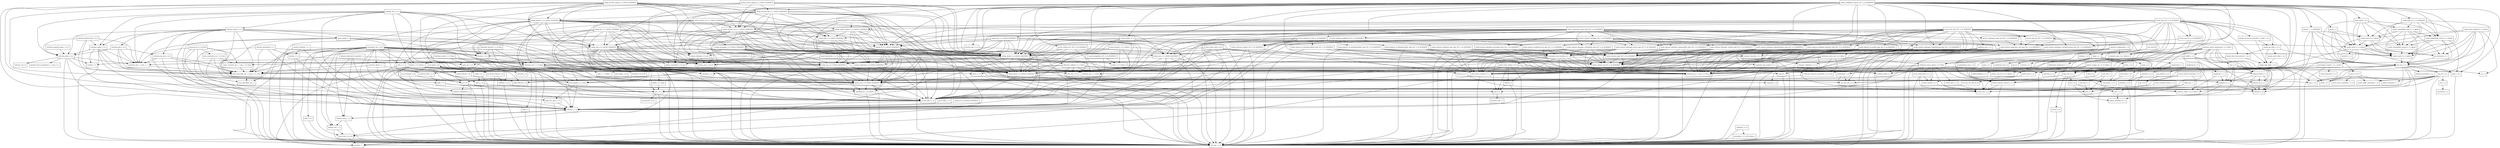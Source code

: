 digraph dependencies {
  node [shape = box, fontsize=10.0];
  activemq_broker_5_14_5 -> activemq_client_5_14_5;
  activemq_broker_5_14_5 -> geronimo_jms_1_1_spec_1_1_1;
  activemq_broker_5_14_5 -> hawtbuf_1_11;
  activemq_broker_5_14_5 -> jboss_transaction_api_1_2_spec_1_0_1_Final;
  activemq_broker_5_14_5 -> org_osgi_core_6_0_0;
  activemq_broker_5_14_5 -> slf4j_api_1_7_25;
  activemq_broker_5_14_5 -> xml_apis_1_4_01;
  activemq_client_5_14_5 -> commons_net_3_6;
  activemq_client_5_14_5 -> geronimo_j2ee_management_1_1_spec_1_0_1;
  activemq_client_5_14_5 -> geronimo_jms_1_1_spec_1_1_1;
  activemq_client_5_14_5 -> hawtbuf_1_11;
  activemq_client_5_14_5 -> jboss_transaction_api_1_2_spec_1_0_1_Final;
  activemq_client_5_14_5 -> slf4j_api_1_7_25;
  activemq_client_5_14_5 -> xml_apis_1_4_01;
  activemq_jms_pool_5_14_5 -> commons_pool2_2_4_2;
  activemq_jms_pool_5_14_5 -> geronimo_jms_1_1_spec_1_1_1;
  activemq_jms_pool_5_14_5 -> jboss_transaction_api_1_2_spec_1_0_1_Final;
  activemq_jms_pool_5_14_5 -> slf4j_api_1_7_25;
  activemq_kahadb_store_5_14_5 -> activemq_broker_5_14_5;
  activemq_kahadb_store_5_14_5 -> activemq_client_5_14_5;
  activemq_kahadb_store_5_14_5 -> geronimo_jms_1_1_spec_1_1_1;
  activemq_kahadb_store_5_14_5 -> jboss_transaction_api_1_2_spec_1_0_1_Final;
  activemq_kahadb_store_5_14_5 -> slf4j_api_1_7_25;
  activemq_openwire_legacy_5_14_5 -> activemq_client_5_14_5;
  activemq_pool_5_14_5 -> activemq_client_5_14_5;
  activemq_pool_5_14_5 -> activemq_jms_pool_5_14_5;
  activemq_pool_5_14_5 -> geronimo_jms_1_1_spec_1_1_1;
  activemq_pool_5_14_5 -> jboss_transaction_api_1_2_spec_1_0_1_Final;
  activemq_pool_5_14_5 -> slf4j_api_1_7_25;
  activemq_spring_5_14_5 -> activemq_broker_5_14_5;
  activemq_spring_5_14_5 -> activemq_client_5_14_5;
  activemq_spring_5_14_5 -> activemq_jms_pool_5_14_5;
  activemq_spring_5_14_5 -> activemq_pool_5_14_5;
  activemq_spring_5_14_5 -> geronimo_jms_1_1_spec_1_1_1;
  activemq_spring_5_14_5 -> jboss_transaction_api_1_2_spec_1_0_1_Final;
  activemq_spring_5_14_5 -> org_osgi_core_6_0_0;
  activemq_spring_5_14_5 -> slf4j_api_1_7_25;
  activemq_spring_5_14_5 -> spring_beans_5_0_0_BUILD_SNAPSHOT;
  activemq_spring_5_14_5 -> spring_context_5_0_0_BUILD_SNAPSHOT;
  activemq_spring_5_14_5 -> spring_core_5_0_0_BUILD_SNAPSHOT;
  activemq_spring_5_14_5 -> xbean_spring_4_5;
  activemq_web_5_14_5 -> activemq_broker_5_14_5;
  activemq_web_5_14_5 -> activemq_client_5_14_5;
  activemq_web_5_14_5 -> activemq_spring_5_14_5;
  activemq_web_5_14_5 -> geronimo_jms_1_1_spec_1_1_1;
  activemq_web_5_14_5 -> rome_1_0;
  activemq_web_5_14_5 -> slf4j_api_1_7_25;
  activemq_web_5_14_5 -> spring_beans_5_0_0_BUILD_SNAPSHOT;
  activemq_web_5_14_5 -> spring_core_5_0_0_BUILD_SNAPSHOT;
  activemq_web_5_14_5 -> spring_web_5_0_0_BUILD_SNAPSHOT;
  activemq_web_5_14_5 -> spring_webmvc_5_0_0_BUILD_SNAPSHOT;
  activemq_web_5_14_5 -> xstream_1_4_9_redhat_2;
  ant_1_10_1 -> ant_launcher_1_10_1;
  ant_1_10_1 -> xml_apis_1_4_01;
  asm_tree_5_2 -> asm_5_2;
  asm_util_5_2 -> asm_5_2;
  asm_util_5_2 -> asm_tree_5_2;
  aspectjweaver_1_9_0_BETA_4 -> jcl_over_slf4j_1_7_25;
  aspectjweaver_1_9_0_BETA_4 -> xml_apis_1_4_01;
  atmosphere_runtime_2_4_5_vaadin2 -> commons_pool2_2_4_2;
  atmosphere_runtime_2_4_5_vaadin2 -> vaadin_slf4j_jdk14_1_6_1;
  atmosphere_runtime_2_4_5_vaadin2 -> xml_apis_1_4_01;
  autoencoder_0_1 -> ejml_0_22;
  autoencoder_0_1 -> jcommon_1_0_16;
  autoencoder_0_1 -> jfreechart_1_0_13;
  autoencoder_0_1 -> scala_library_2_10_2;
  autoencoder_0_1 -> scala_swing_2_10_2;
  autoencoder_0_1 -> weka_dev_3_9_1;
  bcpkix_jdk15on_1_56 -> bcprov_jdk15on_1_56;
  bmad_2_4 -> weka_dev_3_9_1;
  bounce_0_18 -> xml_apis_1_4_01;
  cglib_3_2_5 -> ant_1_10_1;
  cglib_3_2_5 -> asm_5_2;
  citizen_intelligence_agency_2017_4_24_SNAPSHOT -> commons_beanutils_1_9_3;
  citizen_intelligence_agency_2017_4_24_SNAPSHOT -> commons_lang_2_6_0_redhat_6;
  citizen_intelligence_agency_2017_4_24_SNAPSHOT -> commons_lang3_3_5;
  citizen_intelligence_agency_2017_4_24_SNAPSHOT -> dcharts_1_7_2_SNAPSHOT;
  citizen_intelligence_agency_2017_4_24_SNAPSHOT -> ehcache_2_10_4;
  citizen_intelligence_agency_2017_4_24_SNAPSHOT -> ehcache_web_2_0_4;
  citizen_intelligence_agency_2017_4_24_SNAPSHOT -> gantt_addon_1_0_0;
  citizen_intelligence_agency_2017_4_24_SNAPSHOT -> hibernate_jpa_2_1_api_1_0_0_Final;
  citizen_intelligence_agency_2017_4_24_SNAPSHOT -> joda_time_2_9_9;
  citizen_intelligence_agency_2017_4_24_SNAPSHOT -> jsoup_1_10_2;
  citizen_intelligence_agency_2017_4_24_SNAPSHOT -> model_common_api_2017_4_24_SNAPSHOT;
  citizen_intelligence_agency_2017_4_24_SNAPSHOT -> model_external_riksdagen_documentcontent_impl_2017_4_24_SNAPSHOT;
  citizen_intelligence_agency_2017_4_24_SNAPSHOT -> model_external_riksdagen_dokumentlista_impl_2017_4_24_SNAPSHOT;
  citizen_intelligence_agency_2017_4_24_SNAPSHOT -> model_external_riksdagen_dokumentstatus_impl_2017_4_24_SNAPSHOT;
  citizen_intelligence_agency_2017_4_24_SNAPSHOT -> model_external_riksdagen_person_impl_2017_4_24_SNAPSHOT;
  citizen_intelligence_agency_2017_4_24_SNAPSHOT -> model_external_riksdagen_utskottsforslag_impl_2017_4_24_SNAPSHOT;
  citizen_intelligence_agency_2017_4_24_SNAPSHOT -> model_external_worldbank_data_impl_2017_4_24_SNAPSHOT;
  citizen_intelligence_agency_2017_4_24_SNAPSHOT -> model_internal_application_user_impl_2017_4_24_SNAPSHOT;
  citizen_intelligence_agency_2017_4_24_SNAPSHOT -> qrcode_2_1;
  citizen_intelligence_agency_2017_4_24_SNAPSHOT -> service_api_2017_4_24_SNAPSHOT;
  citizen_intelligence_agency_2017_4_24_SNAPSHOT -> service_external_esv_2017_4_24_SNAPSHOT;
  citizen_intelligence_agency_2017_4_24_SNAPSHOT -> slf4j_api_1_7_25;
  citizen_intelligence_agency_2017_4_24_SNAPSHOT -> spring_aop_5_0_0_BUILD_SNAPSHOT;
  citizen_intelligence_agency_2017_4_24_SNAPSHOT -> spring_beans_5_0_0_BUILD_SNAPSHOT;
  citizen_intelligence_agency_2017_4_24_SNAPSHOT -> spring_context_5_0_0_BUILD_SNAPSHOT;
  citizen_intelligence_agency_2017_4_24_SNAPSHOT -> spring_security_core_4_2_3_BUILD_SNAPSHOT;
  citizen_intelligence_agency_2017_4_24_SNAPSHOT -> spring_security_web_4_2_3_BUILD_SNAPSHOT;
  citizen_intelligence_agency_2017_4_24_SNAPSHOT -> spring_tx_5_0_0_BUILD_SNAPSHOT;
  citizen_intelligence_agency_2017_4_24_SNAPSHOT -> spring_web_5_0_0_BUILD_SNAPSHOT;
  citizen_intelligence_agency_2017_4_24_SNAPSHOT -> vaadin_compatibility_server_8_1_0_alpha6;
  citizen_intelligence_agency_2017_4_24_SNAPSHOT -> vaadin_compatibility_shared_8_1_0_alpha6;
  citizen_intelligence_agency_2017_4_24_SNAPSHOT -> vaadin_grid_util_1_2_0_SNAPSHOT;
  citizen_intelligence_agency_2017_4_24_SNAPSHOT -> vaadin_server_8_1_0_alpha6;
  citizen_intelligence_agency_2017_4_24_SNAPSHOT -> vaadin_shared_8_1_0_alpha6;
  citizen_intelligence_agency_2017_4_24_SNAPSHOT -> vaadin_spring_2_0_1;
  colt_2_1_4 -> concurrent_1_3_4;
  commons_beanutils_1_9_3 -> commons_collections_3_2_2;
  commons_beanutils_1_9_3 -> jcl_over_slf4j_1_7_25;
  commons_collections4_4_1 -> xml_apis_1_4_01;
  commons_configuration_1_10 -> commons_beanutils_1_9_3;
  commons_configuration_1_10 -> commons_codec_1_10_0_redhat_5;
  commons_configuration_1_10 -> commons_collections_3_2_2;
  commons_configuration_1_10 -> commons_lang_2_6_0_redhat_6;
  commons_configuration_1_10 -> jcl_over_slf4j_1_7_25;
  commons_configuration_1_10 -> xml_apis_1_4_01;
  commons_dbcp2_2_1_1 -> commons_pool2_2_4_2;
  commons_dbcp2_2_1_1 -> jboss_transaction_api_1_2_spec_1_0_1_Final;
  commons_dbcp2_2_1_1 -> jcl_over_slf4j_1_7_25;
  commons_pool2_2_4_2 -> cglib_3_2_5;
  core_1_1_2 -> arpack_combined_all_0_1;
  dcharts_1_7_2_SNAPSHOT -> commons_codec_1_10_0_redhat_5;
  dcharts_1_7_2_SNAPSHOT -> commons_lang3_3_5;
  dcharts_1_7_2_SNAPSHOT -> gwt_user_2_8_1;
  dcharts_1_7_2_SNAPSHOT -> vaadin_client_8_1_0_alpha6;
  dcharts_1_7_2_SNAPSHOT -> vaadin_server_8_1_0_alpha6;
  dcharts_1_7_2_SNAPSHOT -> vaadin_shared_8_1_0_alpha6;
  dom4j_1_6_1 -> xml_apis_1_4_01;
  dom4j_1_6_1 -> xpp3_1_1_6;
  ehcache_2_10_4 -> hibernate_core_5_2_10_Final;
  ehcache_2_10_4 -> jboss_transaction_api_1_2_spec_1_0_1_Final;
  ehcache_2_10_4 -> slf4j_api_1_7_25;
  ehcache_2_10_4 -> xml_apis_1_4_01;
  ehcache_3_3_1 -> cache_api_1_0_0;
  ehcache_3_3_1 -> slf4j_api_1_7_25;
  ehcache_3_3_1 -> xml_apis_1_4_01;
  ehcache_clustered_3_3_1 -> ehcache_2_10_4;
  ehcache_clustered_3_3_1 -> ehcache_3_3_1;
  ehcache_clustered_3_3_1 -> slf4j_api_1_7_25;
  ehcache_clustered_3_3_1 -> xml_apis_1_4_01;
  ehcache_transactions_3_3_1 -> ehcache_2_10_4;
  ehcache_transactions_3_3_1 -> ehcache_3_3_1;
  ehcache_transactions_3_3_1 -> jboss_transaction_api_1_2_spec_1_0_1_Final;
  ehcache_transactions_3_3_1 -> slf4j_api_1_7_25;
  ehcache_transactions_3_3_1 -> xml_apis_1_4_01;
  ehcache_web_2_0_4 -> ehcache_2_10_4;
  ehcache_web_2_0_4 -> slf4j_api_1_7_25;
  encrypt_properties_2017_4_24_SNAPSHOT -> bcprov_jdk15on_1_56;
  encrypt_properties_2017_4_24_SNAPSHOT -> jasypt_1_9_3_redhat_3;
  fluent_hc_4_5_3 -> httpclient_4_5_3;
  fluent_hc_4_5_3 -> httpcore_4_4_6;
  gantt_addon_1_0_0 -> gwt_user_2_8_1;
  gantt_addon_1_0_0 -> vaadin_client_8_1_0_alpha6;
  gantt_addon_1_0_0 -> vaadin_compatibility_client_8_1_0_alpha6;
  gantt_addon_1_0_0 -> vaadin_compatibility_server_8_1_0_alpha6;
  gantt_addon_1_0_0 -> vaadin_compatibility_shared_8_1_0_alpha6;
  gantt_addon_1_0_0 -> vaadin_server_8_1_0_alpha6;
  gantt_addon_1_0_0 -> vaadin_shared_8_1_0_alpha6;
  geronimo_jms_1_1_spec_1_1_1 -> jboss_transaction_api_1_2_spec_1_0_1_Final;
  google_api_client_1_22_0 -> google_http_client_1_22_0;
  google_api_client_1_22_0 -> google_http_client_jackson2_1_22_0;
  google_api_client_1_22_0 -> google_oauth_client_1_22_0;
  google_api_client_1_22_0 -> guava_22_0_rc1;
  google_api_services_translate_v2_rev49_1_22_0 -> google_api_client_1_22_0;
  google_api_services_translate_v2_rev49_1_22_0 -> google_http_client_1_22_0;
  google_http_client_1_22_0 -> httpclient_4_5_3;
  google_http_client_1_22_0 -> httpcore_4_4_6;
  google_http_client_1_22_0 -> jsr305_1_3_9;
  google_http_client_jackson2_1_22_0 -> google_http_client_1_22_0;
  google_http_client_jackson2_1_22_0 -> jackson_core_2_9_0_pr3;
  google_oauth_client_1_22_0 -> google_http_client_1_22_0;
  googleauth_1_1_1 -> commons_codec_1_10_0_redhat_5;
  googleauth_1_1_1 -> httpclient_4_5_3;
  guava_22_0_rc1 -> animal_sniffer_annotations_1_14;
  guava_22_0_rc1 -> error_prone_annotations_2_0_18;
  guava_22_0_rc1 -> j2objc_annotations_1_1;
  guava_22_0_rc1 -> jsr305_1_3_9;
  gwt_dev_2_8_1 -> animal_sniffer_annotations_1_14;
  gwt_dev_2_8_1 -> ant_1_10_1;
  gwt_dev_2_8_1 -> asm_5_2;
  gwt_dev_2_8_1 -> colt_2_1_4;
  gwt_dev_2_8_1 -> gson_2_8_0;
  gwt_dev_2_8_1 -> j2objc_annotations_1_1;
  gwt_dev_2_8_1 -> jsr305_1_3_9;
  gwt_dev_2_8_1 -> org_osgi_core_6_0_0;
  gwt_dev_2_8_1 -> xml_apis_1_4_01;
  gwt_elemental_2_8_1 -> gwt_user_2_8_1;
  gwt_user_2_8_1 -> asm_5_2;
  gwt_user_2_8_1 -> commons_io_2_5;
  gwt_user_2_8_1 -> gson_2_8_0;
  gwt_user_2_8_1 -> gwt_dev_2_8_1;
  gwt_user_2_8_1 -> icu4j_59_1;
  gwt_user_2_8_1 -> jsinterop_annotations_1_0_1;
  gwt_user_2_8_1 -> jsr305_1_3_9;
  gwt_user_2_8_1 -> junit_4_12;
  gwt_user_2_8_1 -> sac_1_3;
  gwt_user_2_8_1 -> validation_api_1_1_0_Final;
  gwt_user_2_8_1 -> xml_apis_1_4_01;
  hawtdispatch_1_22 -> asm_5_2;
  hawtdispatch_1_22 -> org_osgi_core_6_0_0;
  hawtdispatch_scala_1_22 -> hawtdispatch_1_22;
  hawtdispatch_scala_1_22 -> scala_library_2_10_2;
  hawtdispatch_transport_1_22 -> hawtbuf_1_11;
  hawtdispatch_transport_1_22 -> hawtdispatch_1_22;
  hibernate_commons_annotations_5_0_1_Final -> jboss_logging_3_3_1_Final;
  hibernate_core_5_2_10_Final -> ant_1_10_1;
  hibernate_core_5_2_10_Final -> antlr_2_7_7_redhat_7;
  hibernate_core_5_2_10_Final -> byte_buddy_1_6_14;
  hibernate_core_5_2_10_Final -> classmate_1_3_3;
  hibernate_core_5_2_10_Final -> dom4j_1_6_1;
  hibernate_core_5_2_10_Final -> hibernate_commons_annotations_5_0_1_Final;
  hibernate_core_5_2_10_Final -> hibernate_jpa_2_1_api_1_0_0_Final;
  hibernate_core_5_2_10_Final -> jandex_2_0_3_Final;
  hibernate_core_5_2_10_Final -> javassist_3_22_0_CR1;
  hibernate_core_5_2_10_Final -> jboss_logging_3_3_1_Final;
  hibernate_core_5_2_10_Final -> jboss_transaction_api_1_2_spec_1_0_1_Final;
  hibernate_core_5_2_10_Final -> validation_api_1_1_0_Final;
  hibernate_core_5_2_10_Final -> xml_apis_1_4_01;
  hibernate_ehcache_5_2_10_Final -> ehcache_2_10_4;
  hibernate_ehcache_5_2_10_Final -> hibernate_core_5_2_10_Final;
  hibernate_ehcache_5_2_10_Final -> jboss_logging_3_3_1_Final;
  hibernate_ehcache_5_2_10_Final -> jboss_transaction_api_1_2_spec_1_0_1_Final;
  hibernate_jcache_5_2_10_Final -> cache_api_1_0_0;
  hibernate_jcache_5_2_10_Final -> hibernate_core_5_2_10_Final;
  hibernate_jcache_5_2_10_Final -> jboss_logging_3_3_1_Final;
  hibernate_jcache_5_2_10_Final -> jboss_transaction_api_1_2_spec_1_0_1_Final;
  hibernate_search_elasticsearch_5_8_0_Beta1 -> gson_2_8_0;
  hibernate_search_elasticsearch_5_8_0_Beta1 -> hibernate_commons_annotations_5_0_1_Final;
  hibernate_search_elasticsearch_5_8_0_Beta1 -> hibernate_search_engine_5_8_0_Beta1;
  hibernate_search_elasticsearch_5_8_0_Beta1 -> httpasyncclient_4_1_2;
  hibernate_search_elasticsearch_5_8_0_Beta1 -> httpclient_4_5_3;
  hibernate_search_elasticsearch_5_8_0_Beta1 -> httpcore_4_4_6;
  hibernate_search_elasticsearch_5_8_0_Beta1 -> jboss_logging_3_3_1_Final;
  hibernate_search_elasticsearch_5_8_0_Beta1 -> lucene_analyzers_common_5_5_4;
  hibernate_search_elasticsearch_5_8_0_Beta1 -> lucene_core_5_5_4;
  hibernate_search_elasticsearch_5_8_0_Beta1 -> lucene_facet_5_5_4;
  hibernate_search_elasticsearch_5_8_0_Beta1 -> rest_5_3_0;
  hibernate_search_elasticsearch_5_8_0_Beta1 -> sniffer_5_3_0;
  hibernate_search_engine_5_8_0_Beta1 -> hibernate_commons_annotations_5_0_1_Final;
  hibernate_search_engine_5_8_0_Beta1 -> jboss_logging_3_3_1_Final;
  hibernate_search_engine_5_8_0_Beta1 -> jboss_transaction_api_1_2_spec_1_0_1_Final;
  hibernate_search_engine_5_8_0_Beta1 -> lucene_analyzers_common_5_5_4;
  hibernate_search_engine_5_8_0_Beta1 -> lucene_core_5_5_4;
  hibernate_search_engine_5_8_0_Beta1 -> lucene_facet_5_5_4;
  hibernate_search_engine_5_8_0_Beta1 -> lucene_misc_5_5_4;
  hibernate_search_engine_5_8_0_Beta1 -> lucene_queries_5_5_4;
  hibernate_search_engine_5_8_0_Beta1 -> lucene_queryparser_5_5_4;
  hibernate_search_engine_5_8_0_Beta1 -> xml_apis_1_4_01;
  hibernate_search_orm_5_8_0_Beta1 -> hibernate_commons_annotations_5_0_1_Final;
  hibernate_search_orm_5_8_0_Beta1 -> hibernate_core_5_2_10_Final;
  hibernate_search_orm_5_8_0_Beta1 -> hibernate_jpa_2_1_api_1_0_0_Final;
  hibernate_search_orm_5_8_0_Beta1 -> hibernate_search_engine_5_8_0_Beta1;
  hibernate_search_orm_5_8_0_Beta1 -> jboss_transaction_api_1_2_spec_1_0_1_Final;
  hibernate_search_orm_5_8_0_Beta1 -> lucene_core_5_5_4;
  hibernate_validator_5_4_1_Final -> classmate_1_3_3;
  hibernate_validator_5_4_1_Final -> hibernate_jpa_2_1_api_1_0_0_Final;
  hibernate_validator_5_4_1_Final -> jboss_logging_3_3_1_Final;
  hibernate_validator_5_4_1_Final -> joda_time_2_9_9;
  hibernate_validator_5_4_1_Final -> jsoup_1_10_2;
  hibernate_validator_5_4_1_Final -> validation_api_1_1_0_Final;
  hibernate_validator_5_4_1_Final -> xml_apis_1_4_01;
  httpasyncclient_4_1_2 -> httpclient_4_5_3;
  httpasyncclient_4_1_2 -> httpcore_4_4_6;
  httpasyncclient_4_1_2 -> httpcore_nio_4_4_5;
  httpasyncclient_4_1_2 -> jcl_over_slf4j_1_7_25;
  httpclient_4_5_3 -> commons_codec_1_10_0_redhat_5;
  httpclient_4_5_3 -> httpcore_4_4_6;
  httpclient_4_5_3 -> jcl_over_slf4j_1_7_25;
  httpcore_nio_4_4_5 -> httpcore_4_4_6;
  hyperjaxb3_ejb_roundtrip_0_6_1 -> commons_io_2_5;
  hyperjaxb3_ejb_roundtrip_0_6_1 -> commons_lang3_3_5;
  hyperjaxb3_ejb_roundtrip_0_6_1 -> hibernate_jpa_2_1_api_1_0_0_Final;
  hyperjaxb3_ejb_roundtrip_0_6_1 -> hyperjaxb3_ejb_runtime_0_6_1;
  hyperjaxb3_ejb_roundtrip_0_6_1 -> jaxb2_basics_runtime_0_11_1;
  hyperjaxb3_ejb_roundtrip_0_6_1 -> jaxb2_basics_testing_0_10_0;
  hyperjaxb3_ejb_roundtrip_0_6_1 -> jcl_over_slf4j_1_7_25;
  hyperjaxb3_ejb_roundtrip_0_6_1 -> junit_4_12;
  hyperjaxb3_ejb_roundtrip_0_6_1 -> xml_apis_1_4_01;
  hyperjaxb3_ejb_roundtrip_0_6_1 -> xmlunit_1_5;
  hyperjaxb3_ejb_runtime_0_6_1 -> commons_lang3_3_5;
  hyperjaxb3_ejb_runtime_0_6_1 -> hibernate_jpa_2_1_api_1_0_0_Final;
  hyperjaxb3_ejb_runtime_0_6_1 -> xml_apis_1_4_01;
  icu4j_59_1 -> xml_apis_1_4_01;
  itext_2_1_7 -> bcpkix_jdk15on_1_56;
  itext_2_1_7 -> bcprov_jdk15on_1_56;
  itext_2_1_7 -> xml_apis_1_4_01;
  jackson_databind_2_9_0_pr3 -> jackson_annotations_2_9_0_pr3;
  jackson_databind_2_9_0_pr3 -> jackson_core_2_9_0_pr3;
  jackson_databind_2_9_0_pr3 -> xml_apis_1_4_01;
  jackson_mapper_asl_1_9_13_redhat_3 -> jackson_core_asl_1_9_13_redhat_3;
  jackson_mapper_asl_1_9_13_redhat_3 -> joda_time_2_9_9;
  jackson_mapper_asl_1_9_13_redhat_3 -> xml_apis_1_4_01;
  jandex_2_0_3_Final -> ant_1_10_1;
  jasypt_1_9_3_redhat_3 -> icu4j_59_1;
  jasypt_hibernate4_1_9_2 -> hibernate_core_5_2_10_Final;
  jasypt_hibernate4_1_9_2 -> jasypt_1_9_3_redhat_3;
  jasypt_spring31_1_9_3_redhat_3 -> jasypt_1_9_3_redhat_3;
  jasypt_spring31_1_9_3_redhat_3 -> spring_beans_5_0_0_BUILD_SNAPSHOT;
  jasypt_spring31_1_9_3_redhat_3 -> spring_context_5_0_0_BUILD_SNAPSHOT;
  jasypt_spring31_1_9_3_redhat_3 -> spring_core_5_0_0_BUILD_SNAPSHOT;
  jasypt_spring31_1_9_3_redhat_3 -> xml_apis_1_4_01;
  java_cup_11b_2015_03_26 -> ant_1_10_1;
  javamelody_core_1_65_0 -> activation_1_1;
  javamelody_core_1_65_0 -> commons_dbcp2_2_1_1;
  javamelody_core_1_65_0 -> ehcache_2_10_4;
  javamelody_core_1_65_0 -> hibernate_core_5_2_10_Final;
  javamelody_core_1_65_0 -> hibernate_jpa_2_1_api_1_0_0_Final;
  javamelody_core_1_65_0 -> itext_2_1_7;
  javamelody_core_1_65_0 -> javax_interceptor_api_1_2;
  javamelody_core_1_65_0 -> javax_mail_1_6_0_rc1;
  javamelody_core_1_65_0 -> jrobin_1_6_0;
  javamelody_core_1_65_0 -> log4j_over_slf4j_1_7_25;
  javamelody_core_1_65_0 -> logback_classic_1_2_3;
  javamelody_core_1_65_0 -> logback_core_1_2_3;
  javamelody_core_1_65_0 -> slf4j_api_1_7_25;
  javamelody_core_1_65_0 -> spring_aop_5_0_0_BUILD_SNAPSHOT;
  javamelody_core_1_65_0 -> spring_beans_5_0_0_BUILD_SNAPSHOT;
  javamelody_core_1_65_0 -> spring_context_5_0_0_BUILD_SNAPSHOT;
  javamelody_core_1_65_0 -> spring_core_5_0_0_BUILD_SNAPSHOT;
  javamelody_core_1_65_0 -> xml_apis_1_4_01;
  javamelody_core_1_65_0 -> xstream_1_4_9_redhat_2;
  javax_mail_1_6_0_rc1 -> activation_1_1;
  javax_mail_1_6_0_rc1 -> xml_apis_1_4_01;
  jaxb2_basics_runtime_0_11_1 -> activation_1_1;
  jaxb2_basics_runtime_0_11_1 -> xml_apis_1_4_01;
  jaxb2_basics_testing_0_10_0 -> commons_io_2_5;
  jaxb2_basics_testing_0_10_0 -> jaxb2_basics_runtime_0_11_1;
  jaxb2_basics_testing_0_10_0 -> jcl_over_slf4j_1_7_25;
  jaxb2_basics_testing_0_10_0 -> junit_4_12;
  jaxb2_basics_testing_0_10_0 -> xml_apis_1_4_01;
  jaxb2_basics_testing_0_10_0 -> xmlunit_1_5;
  jaxb2_basics_tools_0_10_0 -> commons_beanutils_1_9_3;
  jaxb2_basics_tools_0_10_0 -> commons_lang3_3_5;
  jaxb2_basics_tools_0_10_0 -> jaxb2_basics_runtime_0_11_1;
  jaxb2_basics_tools_0_10_0 -> jcl_over_slf4j_1_7_25;
  jaxb2_basics_tools_0_10_0 -> spring_beans_5_0_0_BUILD_SNAPSHOT;
  jaxb2_basics_tools_0_10_0 -> spring_context_5_0_0_BUILD_SNAPSHOT;
  jaxb2_basics_tools_0_10_0 -> xml_apis_1_4_01;
  jboss_connector_api_1_7_spec_1_0_0_Final -> jboss_transaction_api_1_2_spec_1_0_1_Final;
  jboss_logging_3_3_1_Final -> log4j_over_slf4j_1_7_25;
  jboss_logging_3_3_1_Final -> slf4j_api_1_7_25;
  jboss_transaction_api_1_2_spec_1_0_1_Final -> javax_interceptor_api_1_2;
  jboss_transaction_spi_7_6_0_Final -> jboss_connector_api_1_7_spec_1_0_0_Final;
  jboss_transaction_spi_7_6_0_Final -> jboss_logging_3_3_1_Final;
  jboss_transaction_spi_7_6_0_Final -> jboss_transaction_api_1_2_spec_1_0_1_Final;
  jcl_over_slf4j_1_7_25 -> slf4j_api_1_7_25;
  jcommon_1_0_16 -> xml_apis_1_4_01;
  jdom2_2_0_6 -> xml_apis_1_4_01;
  jfilechooser_bookmarks_0_1_5 -> jclipboardhelper_0_1_0;
  jfreechart_1_0_13 -> jcommon_1_0_16;
  jfreechart_1_0_13 -> xml_apis_1_4_01;
  jna_platform_4_4_0 -> jna_4_4_0;
  jrobin_1_6_0 -> xml_apis_1_4_01;
  jsoup_1_10_2 -> xml_apis_1_4_01;
  jul_to_slf4j_1_7_25 -> slf4j_api_1_7_25;
  junit_4_12 -> hamcrest_core_1_3;
  liquibase_core_3_5_3 -> ant_1_10_1;
  liquibase_core_3_5_3 -> org_osgi_core_6_0_0;
  liquibase_core_3_5_3 -> snakeyaml_1_18;
  liquibase_core_3_5_3 -> spring_beans_5_0_0_BUILD_SNAPSHOT;
  liquibase_core_3_5_3 -> spring_context_5_0_0_BUILD_SNAPSHOT;
  liquibase_core_3_5_3 -> spring_core_5_0_0_BUILD_SNAPSHOT;
  liquibase_core_3_5_3 -> xml_apis_1_4_01;
  log4j_over_slf4j_1_7_25 -> slf4j_api_1_7_25;
  log4j_over_slf4j_1_7_25 -> xml_apis_1_4_01;
  logback_classic_1_2_3 -> logback_core_1_2_3;
  logback_classic_1_2_3 -> slf4j_api_1_7_25;
  logback_classic_1_2_3 -> xml_apis_1_4_01;
  logback_core_1_2_3 -> javax_mail_1_6_0_rc1;
  logback_core_1_2_3 -> xml_apis_1_4_01;
  logback_elasticsearch_appender_1_5 -> jackson_core_2_9_0_pr3;
  logback_elasticsearch_appender_1_5 -> logback_classic_1_2_3;
  logback_elasticsearch_appender_1_5 -> logback_core_1_2_3;
  logback_elasticsearch_appender_1_5 -> slf4j_api_1_7_25;
  lucene_analyzers_common_5_5_4 -> lucene_core_5_5_4;
  lucene_analyzers_common_5_5_4 -> xml_apis_1_4_01;
  lucene_analyzers_phonetic_5_5_4 -> commons_codec_1_10_0_redhat_5;
  lucene_analyzers_phonetic_5_5_4 -> lucene_analyzers_common_5_5_4;
  lucene_analyzers_phonetic_5_5_4 -> lucene_core_5_5_4;
  lucene_backward_codecs_5_5_4 -> lucene_core_5_5_4;
  lucene_facet_5_5_4 -> lucene_core_5_5_4;
  lucene_facet_5_5_4 -> lucene_queries_5_5_4;
  lucene_misc_5_5_4 -> lucene_core_5_5_4;
  lucene_queries_5_5_4 -> lucene_core_5_5_4;
  lucene_queryparser_5_5_4 -> lucene_core_5_5_4;
  lucene_queryparser_5_5_4 -> lucene_queries_5_5_4;
  lucene_queryparser_5_5_4 -> xml_apis_1_4_01;
  meka_1_9_1 -> autoencoder_0_1;
  meka_1_9_1 -> bmad_2_4;
  meka_1_9_1 -> jama_1_0_3;
  meka_1_9_1 -> jclipboardhelper_0_1_0;
  meka_1_9_1 -> jfilechooser_bookmarks_0_1_5;
  meka_1_9_1 -> markdownj_core_0_4;
  meka_1_9_1 -> mst_4_0;
  meka_1_9_1 -> mulan_1_4_0;
  meka_1_9_1 -> scala_library_2_10_2;
  meka_1_9_1 -> trove4j_3_0_3;
  meka_1_9_1 -> weka_dev_3_9_1;
  moa_2016_04 -> meka_1_9_1;
  moa_2016_04 -> sizeofag_1_0_0;
  moa_2016_04 -> weka_dev_3_9_1;
  model_common_impl_2017_4_24_SNAPSHOT -> model_common_api_2017_4_24_SNAPSHOT;
  model_common_impl_2017_4_24_SNAPSHOT -> slf4j_api_1_7_25;
  model_external_riksdagen_documentcontent_impl_2017_4_24_SNAPSHOT -> hibernate_jpa_2_1_api_1_0_0_Final;
  model_external_riksdagen_documentcontent_impl_2017_4_24_SNAPSHOT -> hyperjaxb3_ejb_roundtrip_0_6_1;
  model_external_riksdagen_documentcontent_impl_2017_4_24_SNAPSHOT -> jaxb2_basics_runtime_0_11_1;
  model_external_riksdagen_documentcontent_impl_2017_4_24_SNAPSHOT -> model_common_api_2017_4_24_SNAPSHOT;
  model_external_riksdagen_documentcontent_impl_2017_4_24_SNAPSHOT -> model_common_impl_2017_4_24_SNAPSHOT;
  model_external_riksdagen_documentcontent_impl_2017_4_24_SNAPSHOT -> xml_apis_1_4_01;
  model_external_riksdagen_dokumentlista_impl_2017_4_24_SNAPSHOT -> hibernate_jpa_2_1_api_1_0_0_Final;
  model_external_riksdagen_dokumentlista_impl_2017_4_24_SNAPSHOT -> hyperjaxb3_ejb_roundtrip_0_6_1;
  model_external_riksdagen_dokumentlista_impl_2017_4_24_SNAPSHOT -> jaxb2_basics_runtime_0_11_1;
  model_external_riksdagen_dokumentlista_impl_2017_4_24_SNAPSHOT -> model_common_api_2017_4_24_SNAPSHOT;
  model_external_riksdagen_dokumentlista_impl_2017_4_24_SNAPSHOT -> model_common_impl_2017_4_24_SNAPSHOT;
  model_external_riksdagen_dokumentlista_impl_2017_4_24_SNAPSHOT -> xml_apis_1_4_01;
  model_external_riksdagen_dokumentstatus_impl_2017_4_24_SNAPSHOT -> hibernate_jpa_2_1_api_1_0_0_Final;
  model_external_riksdagen_dokumentstatus_impl_2017_4_24_SNAPSHOT -> hyperjaxb3_ejb_roundtrip_0_6_1;
  model_external_riksdagen_dokumentstatus_impl_2017_4_24_SNAPSHOT -> jaxb2_basics_runtime_0_11_1;
  model_external_riksdagen_dokumentstatus_impl_2017_4_24_SNAPSHOT -> model_common_api_2017_4_24_SNAPSHOT;
  model_external_riksdagen_dokumentstatus_impl_2017_4_24_SNAPSHOT -> model_common_impl_2017_4_24_SNAPSHOT;
  model_external_riksdagen_dokumentstatus_impl_2017_4_24_SNAPSHOT -> xml_apis_1_4_01;
  model_external_riksdagen_person_impl_2017_4_24_SNAPSHOT -> hibernate_jpa_2_1_api_1_0_0_Final;
  model_external_riksdagen_person_impl_2017_4_24_SNAPSHOT -> hyperjaxb3_ejb_roundtrip_0_6_1;
  model_external_riksdagen_person_impl_2017_4_24_SNAPSHOT -> jaxb2_basics_runtime_0_11_1;
  model_external_riksdagen_person_impl_2017_4_24_SNAPSHOT -> model_common_api_2017_4_24_SNAPSHOT;
  model_external_riksdagen_person_impl_2017_4_24_SNAPSHOT -> model_common_impl_2017_4_24_SNAPSHOT;
  model_external_riksdagen_person_impl_2017_4_24_SNAPSHOT -> xml_apis_1_4_01;
  model_external_riksdagen_personlista_impl_2017_4_24_SNAPSHOT -> hibernate_jpa_2_1_api_1_0_0_Final;
  model_external_riksdagen_personlista_impl_2017_4_24_SNAPSHOT -> hyperjaxb3_ejb_roundtrip_0_6_1;
  model_external_riksdagen_personlista_impl_2017_4_24_SNAPSHOT -> jaxb2_basics_runtime_0_11_1;
  model_external_riksdagen_personlista_impl_2017_4_24_SNAPSHOT -> model_common_api_2017_4_24_SNAPSHOT;
  model_external_riksdagen_personlista_impl_2017_4_24_SNAPSHOT -> model_common_impl_2017_4_24_SNAPSHOT;
  model_external_riksdagen_personlista_impl_2017_4_24_SNAPSHOT -> xml_apis_1_4_01;
  model_external_riksdagen_utskottsforslag_impl_2017_4_24_SNAPSHOT -> hibernate_jpa_2_1_api_1_0_0_Final;
  model_external_riksdagen_utskottsforslag_impl_2017_4_24_SNAPSHOT -> hyperjaxb3_ejb_roundtrip_0_6_1;
  model_external_riksdagen_utskottsforslag_impl_2017_4_24_SNAPSHOT -> hyperjaxb3_ejb_runtime_0_6_1;
  model_external_riksdagen_utskottsforslag_impl_2017_4_24_SNAPSHOT -> jaxb2_basics_runtime_0_11_1;
  model_external_riksdagen_utskottsforslag_impl_2017_4_24_SNAPSHOT -> model_common_api_2017_4_24_SNAPSHOT;
  model_external_riksdagen_utskottsforslag_impl_2017_4_24_SNAPSHOT -> model_common_impl_2017_4_24_SNAPSHOT;
  model_external_riksdagen_utskottsforslag_impl_2017_4_24_SNAPSHOT -> xml_apis_1_4_01;
  model_external_riksdagen_votering_impl_2017_4_24_SNAPSHOT -> hibernate_jpa_2_1_api_1_0_0_Final;
  model_external_riksdagen_votering_impl_2017_4_24_SNAPSHOT -> hyperjaxb3_ejb_roundtrip_0_6_1;
  model_external_riksdagen_votering_impl_2017_4_24_SNAPSHOT -> jaxb2_basics_runtime_0_11_1;
  model_external_riksdagen_votering_impl_2017_4_24_SNAPSHOT -> model_common_api_2017_4_24_SNAPSHOT;
  model_external_riksdagen_votering_impl_2017_4_24_SNAPSHOT -> model_common_impl_2017_4_24_SNAPSHOT;
  model_external_riksdagen_votering_impl_2017_4_24_SNAPSHOT -> xml_apis_1_4_01;
  model_external_riksdagen_voteringlista_impl_2017_4_24_SNAPSHOT -> hibernate_jpa_2_1_api_1_0_0_Final;
  model_external_riksdagen_voteringlista_impl_2017_4_24_SNAPSHOT -> hyperjaxb3_ejb_roundtrip_0_6_1;
  model_external_riksdagen_voteringlista_impl_2017_4_24_SNAPSHOT -> jaxb2_basics_runtime_0_11_1;
  model_external_riksdagen_voteringlista_impl_2017_4_24_SNAPSHOT -> model_common_api_2017_4_24_SNAPSHOT;
  model_external_riksdagen_voteringlista_impl_2017_4_24_SNAPSHOT -> model_common_impl_2017_4_24_SNAPSHOT;
  model_external_riksdagen_voteringlista_impl_2017_4_24_SNAPSHOT -> xml_apis_1_4_01;
  model_external_val_kommunvalkrets_impl_2017_4_24_SNAPSHOT -> hibernate_jpa_2_1_api_1_0_0_Final;
  model_external_val_kommunvalkrets_impl_2017_4_24_SNAPSHOT -> hyperjaxb3_ejb_roundtrip_0_6_1;
  model_external_val_kommunvalkrets_impl_2017_4_24_SNAPSHOT -> jaxb2_basics_runtime_0_11_1;
  model_external_val_kommunvalkrets_impl_2017_4_24_SNAPSHOT -> model_common_api_2017_4_24_SNAPSHOT;
  model_external_val_kommunvalkrets_impl_2017_4_24_SNAPSHOT -> model_common_impl_2017_4_24_SNAPSHOT;
  model_external_val_kommunvalkrets_impl_2017_4_24_SNAPSHOT -> xml_apis_1_4_01;
  model_external_val_landstingvalkrets_impl_2017_4_24_SNAPSHOT -> hibernate_jpa_2_1_api_1_0_0_Final;
  model_external_val_landstingvalkrets_impl_2017_4_24_SNAPSHOT -> hyperjaxb3_ejb_roundtrip_0_6_1;
  model_external_val_landstingvalkrets_impl_2017_4_24_SNAPSHOT -> jaxb2_basics_runtime_0_11_1;
  model_external_val_landstingvalkrets_impl_2017_4_24_SNAPSHOT -> model_common_api_2017_4_24_SNAPSHOT;
  model_external_val_landstingvalkrets_impl_2017_4_24_SNAPSHOT -> model_common_impl_2017_4_24_SNAPSHOT;
  model_external_val_landstingvalkrets_impl_2017_4_24_SNAPSHOT -> xml_apis_1_4_01;
  model_external_val_partier_impl_2017_4_24_SNAPSHOT -> hibernate_jpa_2_1_api_1_0_0_Final;
  model_external_val_partier_impl_2017_4_24_SNAPSHOT -> hyperjaxb3_ejb_roundtrip_0_6_1;
  model_external_val_partier_impl_2017_4_24_SNAPSHOT -> jaxb2_basics_runtime_0_11_1;
  model_external_val_partier_impl_2017_4_24_SNAPSHOT -> model_common_api_2017_4_24_SNAPSHOT;
  model_external_val_partier_impl_2017_4_24_SNAPSHOT -> model_common_impl_2017_4_24_SNAPSHOT;
  model_external_val_partier_impl_2017_4_24_SNAPSHOT -> xml_apis_1_4_01;
  model_external_val_riksdagsvalkrets_impl_2017_4_24_SNAPSHOT -> hibernate_jpa_2_1_api_1_0_0_Final;
  model_external_val_riksdagsvalkrets_impl_2017_4_24_SNAPSHOT -> hyperjaxb3_ejb_roundtrip_0_6_1;
  model_external_val_riksdagsvalkrets_impl_2017_4_24_SNAPSHOT -> jaxb2_basics_runtime_0_11_1;
  model_external_val_riksdagsvalkrets_impl_2017_4_24_SNAPSHOT -> model_common_api_2017_4_24_SNAPSHOT;
  model_external_val_riksdagsvalkrets_impl_2017_4_24_SNAPSHOT -> model_common_impl_2017_4_24_SNAPSHOT;
  model_external_val_riksdagsvalkrets_impl_2017_4_24_SNAPSHOT -> xml_apis_1_4_01;
  model_external_worldbank_data_impl_2017_4_24_SNAPSHOT -> hibernate_jpa_2_1_api_1_0_0_Final;
  model_external_worldbank_data_impl_2017_4_24_SNAPSHOT -> hyperjaxb3_ejb_roundtrip_0_6_1;
  model_external_worldbank_data_impl_2017_4_24_SNAPSHOT -> jaxb2_basics_runtime_0_11_1;
  model_external_worldbank_data_impl_2017_4_24_SNAPSHOT -> model_common_api_2017_4_24_SNAPSHOT;
  model_external_worldbank_data_impl_2017_4_24_SNAPSHOT -> model_common_impl_2017_4_24_SNAPSHOT;
  model_external_worldbank_indicators_impl_2017_4_24_SNAPSHOT -> hibernate_jpa_2_1_api_1_0_0_Final;
  model_external_worldbank_indicators_impl_2017_4_24_SNAPSHOT -> hyperjaxb3_ejb_roundtrip_0_6_1;
  model_external_worldbank_indicators_impl_2017_4_24_SNAPSHOT -> jaxb2_basics_runtime_0_11_1;
  model_external_worldbank_indicators_impl_2017_4_24_SNAPSHOT -> model_common_api_2017_4_24_SNAPSHOT;
  model_external_worldbank_indicators_impl_2017_4_24_SNAPSHOT -> model_common_impl_2017_4_24_SNAPSHOT;
  model_external_worldbank_indicators_impl_2017_4_24_SNAPSHOT -> xml_apis_1_4_01;
  model_external_worldbank_topic_impl_2017_4_24_SNAPSHOT -> hibernate_jpa_2_1_api_1_0_0_Final;
  model_external_worldbank_topic_impl_2017_4_24_SNAPSHOT -> hyperjaxb3_ejb_roundtrip_0_6_1;
  model_external_worldbank_topic_impl_2017_4_24_SNAPSHOT -> jaxb2_basics_runtime_0_11_1;
  model_external_worldbank_topic_impl_2017_4_24_SNAPSHOT -> model_common_api_2017_4_24_SNAPSHOT;
  model_external_worldbank_topic_impl_2017_4_24_SNAPSHOT -> model_common_impl_2017_4_24_SNAPSHOT;
  model_external_worldbank_topic_impl_2017_4_24_SNAPSHOT -> xml_apis_1_4_01;
  model_internal_application_user_impl_2017_4_24_SNAPSHOT -> hibernate_jpa_2_1_api_1_0_0_Final;
  model_internal_application_user_impl_2017_4_24_SNAPSHOT -> jaxb2_basics_runtime_0_11_1;
  model_internal_application_user_impl_2017_4_24_SNAPSHOT -> model_common_api_2017_4_24_SNAPSHOT;
  model_internal_application_user_impl_2017_4_24_SNAPSHOT -> model_common_impl_2017_4_24_SNAPSHOT;
  model_internal_application_user_impl_2017_4_24_SNAPSHOT -> xml_apis_1_4_01;
  mtj_1_0_4 -> arpack_combined_all_0_1;
  mtj_1_0_4 -> core_1_1_2;
  mulan_1_4_0 -> weka_dev_3_9_1;
  mulan_1_4_0 -> xml_apis_1_4_01;
  narayana_jta_5_5_24_Final -> geronimo_jms_1_1_spec_1_1_1;
  narayana_jta_5_5_24_Final -> javax_interceptor_api_1_2;
  narayana_jta_5_5_24_Final -> jboss_connector_api_1_7_spec_1_0_0_Final;
  narayana_jta_5_5_24_Final -> jboss_logging_3_3_1_Final;
  narayana_jta_5_5_24_Final -> jboss_transaction_api_1_2_spec_1_0_1_Final;
  narayana_jta_5_5_24_Final -> jboss_transaction_spi_7_6_0_Final;
  narayana_jta_5_5_24_Final -> xml_apis_1_4_01;
  nekohtml_1_9_22 -> xercesImpl_2_11_0_SP5_redhat_1;
  nekohtml_1_9_22 -> xml_apis_1_4_01;
  netlib_java_1_1 -> arpack_combined_all_0_1;
  netlib_java_1_1 -> core_1_1_2;
  poi_3_16 -> commons_codec_1_10_0_redhat_5;
  poi_3_16 -> commons_collections4_4_1;
  poi_3_16 -> jcl_over_slf4j_1_7_25;
  poi_3_16 -> xml_apis_1_4_01;
  poi_ooxml_3_16 -> bcpkix_jdk15on_1_56;
  poi_ooxml_3_16 -> bcprov_jdk15on_1_56;
  poi_ooxml_3_16 -> commons_collections4_4_1;
  poi_ooxml_3_16 -> curvesapi_1_05;
  poi_ooxml_3_16 -> junit_4_12;
  poi_ooxml_3_16 -> poi_3_16;
  poi_ooxml_3_16 -> poi_ooxml_schemas_3_16;
  poi_ooxml_3_16 -> poi_scratchpad_3_16;
  poi_ooxml_3_16 -> xml_apis_1_4_01;
  poi_ooxml_3_16 -> xmlbeans_2_6_0;
  poi_ooxml_schemas_3_16 -> poi_ooxml_3_16;
  poi_ooxml_schemas_3_16 -> xml_apis_1_4_01;
  poi_ooxml_schemas_3_16 -> xmlbeans_2_6_0;
  poi_scratchpad_3_16 -> poi_3_16;
  poi_scratchpad_3_16 -> xml_apis_1_4_01;
  postgresql_42_1_0 -> jboss_transaction_api_1_2_spec_1_0_1_Final;
  postgresql_42_1_0 -> jna_4_4_0;
  postgresql_42_1_0 -> jna_platform_4_4_0;
  postgresql_42_1_0 -> org_osgi_core_6_0_0;
  postgresql_42_1_0 -> xml_apis_1_4_01;
  qrcode_2_1 -> gwt_user_2_8_1;
  qrcode_2_1 -> vaadin_client_8_1_0_alpha6;
  qrcode_2_1 -> vaadin_server_8_1_0_alpha6;
  qrcode_2_1 -> vaadin_shared_8_1_0_alpha6;
  rest_5_3_0 -> httpasyncclient_4_1_2;
  rest_5_3_0 -> httpclient_4_5_3;
  rest_5_3_0 -> httpcore_4_4_6;
  rest_5_3_0 -> httpcore_nio_4_4_5;
  rest_5_3_0 -> jcl_over_slf4j_1_7_25;
  rome_1_0 -> xml_apis_1_4_01;
  scala_library_2_10_2 -> xml_apis_1_4_01;
  scala_swing_2_10_2 -> scala_library_2_10_2;
  service_api_2017_4_24_SNAPSHOT -> commons_lang3_3_5;
  service_api_2017_4_24_SNAPSHOT -> hibernate_jpa_2_1_api_1_0_0_Final;
  service_api_2017_4_24_SNAPSHOT -> model_internal_application_user_impl_2017_4_24_SNAPSHOT;
  service_component_agent_api_2017_4_24_SNAPSHOT -> model_internal_application_user_impl_2017_4_24_SNAPSHOT;
  service_component_agent_impl_2017_4_24_SNAPSHOT -> geronimo_jms_1_1_spec_1_1_1;
  service_component_agent_impl_2017_4_24_SNAPSHOT -> hibernate_jpa_2_1_api_1_0_0_Final;
  service_component_agent_impl_2017_4_24_SNAPSHOT -> joda_time_2_9_9;
  service_component_agent_impl_2017_4_24_SNAPSHOT -> model_external_riksdagen_documentcontent_impl_2017_4_24_SNAPSHOT;
  service_component_agent_impl_2017_4_24_SNAPSHOT -> model_external_riksdagen_dokumentlista_impl_2017_4_24_SNAPSHOT;
  service_component_agent_impl_2017_4_24_SNAPSHOT -> model_external_riksdagen_dokumentstatus_impl_2017_4_24_SNAPSHOT;
  service_component_agent_impl_2017_4_24_SNAPSHOT -> model_external_riksdagen_person_impl_2017_4_24_SNAPSHOT;
  service_component_agent_impl_2017_4_24_SNAPSHOT -> model_external_riksdagen_personlista_impl_2017_4_24_SNAPSHOT;
  service_component_agent_impl_2017_4_24_SNAPSHOT -> model_external_riksdagen_utskottsforslag_impl_2017_4_24_SNAPSHOT;
  service_component_agent_impl_2017_4_24_SNAPSHOT -> model_external_riksdagen_votering_impl_2017_4_24_SNAPSHOT;
  service_component_agent_impl_2017_4_24_SNAPSHOT -> model_external_riksdagen_voteringlista_impl_2017_4_24_SNAPSHOT;
  service_component_agent_impl_2017_4_24_SNAPSHOT -> model_external_worldbank_indicators_impl_2017_4_24_SNAPSHOT;
  service_component_agent_impl_2017_4_24_SNAPSHOT -> model_internal_application_user_impl_2017_4_24_SNAPSHOT;
  service_component_agent_impl_2017_4_24_SNAPSHOT -> service_component_agent_api_2017_4_24_SNAPSHOT;
  service_component_agent_impl_2017_4_24_SNAPSHOT -> service_data_api_2017_4_24_SNAPSHOT;
  service_component_agent_impl_2017_4_24_SNAPSHOT -> service_external_common_2017_4_24_SNAPSHOT;
  service_component_agent_impl_2017_4_24_SNAPSHOT -> service_external_riksdagen_2017_4_24_SNAPSHOT;
  service_component_agent_impl_2017_4_24_SNAPSHOT -> service_external_val_2017_4_24_SNAPSHOT;
  service_component_agent_impl_2017_4_24_SNAPSHOT -> service_external_worldbank_2017_4_24_SNAPSHOT;
  service_component_agent_impl_2017_4_24_SNAPSHOT -> slf4j_api_1_7_25;
  service_component_agent_impl_2017_4_24_SNAPSHOT -> spring_beans_5_0_0_BUILD_SNAPSHOT;
  service_component_agent_impl_2017_4_24_SNAPSHOT -> spring_context_5_0_0_BUILD_SNAPSHOT;
  service_component_agent_impl_2017_4_24_SNAPSHOT -> spring_jms_5_0_0_BUILD_SNAPSHOT;
  service_component_agent_impl_2017_4_24_SNAPSHOT -> spring_tx_5_0_0_BUILD_SNAPSHOT;
  service_data_api_2017_4_24_SNAPSHOT -> hibernate_jpa_2_1_api_1_0_0_Final;
  service_data_api_2017_4_24_SNAPSHOT -> model_internal_application_user_impl_2017_4_24_SNAPSHOT;
  service_data_impl_2017_4_24_SNAPSHOT -> commons_beanutils_1_9_3;
  service_data_impl_2017_4_24_SNAPSHOT -> commons_lang_2_6_0_redhat_6;
  service_data_impl_2017_4_24_SNAPSHOT -> commons_lang3_3_5;
  service_data_impl_2017_4_24_SNAPSHOT -> hibernate_core_5_2_10_Final;
  service_data_impl_2017_4_24_SNAPSHOT -> hibernate_jpa_2_1_api_1_0_0_Final;
  service_data_impl_2017_4_24_SNAPSHOT -> hibernate_search_engine_5_8_0_Beta1;
  service_data_impl_2017_4_24_SNAPSHOT -> hibernate_search_orm_5_8_0_Beta1;
  service_data_impl_2017_4_24_SNAPSHOT -> liquibase_core_3_5_3;
  service_data_impl_2017_4_24_SNAPSHOT -> lucene_analyzers_common_5_5_4;
  service_data_impl_2017_4_24_SNAPSHOT -> lucene_core_5_5_4;
  service_data_impl_2017_4_24_SNAPSHOT -> model_external_riksdagen_documentcontent_impl_2017_4_24_SNAPSHOT;
  service_data_impl_2017_4_24_SNAPSHOT -> model_external_riksdagen_dokumentlista_impl_2017_4_24_SNAPSHOT;
  service_data_impl_2017_4_24_SNAPSHOT -> model_external_riksdagen_dokumentstatus_impl_2017_4_24_SNAPSHOT;
  service_data_impl_2017_4_24_SNAPSHOT -> model_external_riksdagen_person_impl_2017_4_24_SNAPSHOT;
  service_data_impl_2017_4_24_SNAPSHOT -> model_external_riksdagen_utskottsforslag_impl_2017_4_24_SNAPSHOT;
  service_data_impl_2017_4_24_SNAPSHOT -> model_external_riksdagen_votering_impl_2017_4_24_SNAPSHOT;
  service_data_impl_2017_4_24_SNAPSHOT -> model_external_val_partier_impl_2017_4_24_SNAPSHOT;
  service_data_impl_2017_4_24_SNAPSHOT -> model_external_worldbank_data_impl_2017_4_24_SNAPSHOT;
  service_data_impl_2017_4_24_SNAPSHOT -> model_external_worldbank_indicators_impl_2017_4_24_SNAPSHOT;
  service_data_impl_2017_4_24_SNAPSHOT -> model_internal_application_user_impl_2017_4_24_SNAPSHOT;
  service_data_impl_2017_4_24_SNAPSHOT -> service_data_api_2017_4_24_SNAPSHOT;
  service_data_impl_2017_4_24_SNAPSHOT -> slf4j_api_1_7_25;
  service_data_impl_2017_4_24_SNAPSHOT -> spring_beans_5_0_0_BUILD_SNAPSHOT;
  service_data_impl_2017_4_24_SNAPSHOT -> spring_context_5_0_0_BUILD_SNAPSHOT;
  service_data_impl_2017_4_24_SNAPSHOT -> spring_jdbc_5_0_0_BUILD_SNAPSHOT;
  service_data_impl_2017_4_24_SNAPSHOT -> spring_tx_5_0_0_BUILD_SNAPSHOT;
  service_external_common_2017_4_24_SNAPSHOT -> fluent_hc_4_5_3;
  service_external_common_2017_4_24_SNAPSHOT -> jdom2_2_0_6;
  service_external_common_2017_4_24_SNAPSHOT -> slf4j_api_1_7_25;
  service_external_common_2017_4_24_SNAPSHOT -> spring_context_5_0_0_BUILD_SNAPSHOT;
  service_external_common_2017_4_24_SNAPSHOT -> spring_oxm_5_0_0_BUILD_SNAPSHOT;
  service_external_common_2017_4_24_SNAPSHOT -> xml_apis_1_4_01;
  service_external_esv_2017_4_24_SNAPSHOT -> commons_lang3_3_5;
  service_external_esv_2017_4_24_SNAPSHOT -> poi_3_16;
  service_external_esv_2017_4_24_SNAPSHOT -> slf4j_api_1_7_25;
  service_external_esv_2017_4_24_SNAPSHOT -> spring_beans_5_0_0_BUILD_SNAPSHOT;
  service_external_esv_2017_4_24_SNAPSHOT -> spring_context_5_0_0_BUILD_SNAPSHOT;
  service_external_riksdagen_2017_4_24_SNAPSHOT -> model_external_riksdagen_documentcontent_impl_2017_4_24_SNAPSHOT;
  service_external_riksdagen_2017_4_24_SNAPSHOT -> model_external_riksdagen_dokumentlista_impl_2017_4_24_SNAPSHOT;
  service_external_riksdagen_2017_4_24_SNAPSHOT -> model_external_riksdagen_dokumentstatus_impl_2017_4_24_SNAPSHOT;
  service_external_riksdagen_2017_4_24_SNAPSHOT -> model_external_riksdagen_person_impl_2017_4_24_SNAPSHOT;
  service_external_riksdagen_2017_4_24_SNAPSHOT -> model_external_riksdagen_personlista_impl_2017_4_24_SNAPSHOT;
  service_external_riksdagen_2017_4_24_SNAPSHOT -> model_external_riksdagen_utskottsforslag_impl_2017_4_24_SNAPSHOT;
  service_external_riksdagen_2017_4_24_SNAPSHOT -> model_external_riksdagen_votering_impl_2017_4_24_SNAPSHOT;
  service_external_riksdagen_2017_4_24_SNAPSHOT -> model_external_riksdagen_voteringlista_impl_2017_4_24_SNAPSHOT;
  service_external_riksdagen_2017_4_24_SNAPSHOT -> service_external_common_2017_4_24_SNAPSHOT;
  service_external_riksdagen_2017_4_24_SNAPSHOT -> slf4j_api_1_7_25;
  service_external_riksdagen_2017_4_24_SNAPSHOT -> spring_beans_5_0_0_BUILD_SNAPSHOT;
  service_external_riksdagen_2017_4_24_SNAPSHOT -> spring_context_5_0_0_BUILD_SNAPSHOT;
  service_external_riksdagen_2017_4_24_SNAPSHOT -> spring_oxm_5_0_0_BUILD_SNAPSHOT;
  service_external_val_2017_4_24_SNAPSHOT -> model_external_val_kommunvalkrets_impl_2017_4_24_SNAPSHOT;
  service_external_val_2017_4_24_SNAPSHOT -> model_external_val_landstingvalkrets_impl_2017_4_24_SNAPSHOT;
  service_external_val_2017_4_24_SNAPSHOT -> model_external_val_partier_impl_2017_4_24_SNAPSHOT;
  service_external_val_2017_4_24_SNAPSHOT -> model_external_val_riksdagsvalkrets_impl_2017_4_24_SNAPSHOT;
  service_external_val_2017_4_24_SNAPSHOT -> service_external_common_2017_4_24_SNAPSHOT;
  service_external_val_2017_4_24_SNAPSHOT -> slf4j_api_1_7_25;
  service_external_val_2017_4_24_SNAPSHOT -> spring_beans_5_0_0_BUILD_SNAPSHOT;
  service_external_val_2017_4_24_SNAPSHOT -> spring_context_5_0_0_BUILD_SNAPSHOT;
  service_external_val_2017_4_24_SNAPSHOT -> spring_oxm_5_0_0_BUILD_SNAPSHOT;
  service_external_worldbank_2017_4_24_SNAPSHOT -> model_external_worldbank_data_impl_2017_4_24_SNAPSHOT;
  service_external_worldbank_2017_4_24_SNAPSHOT -> model_external_worldbank_indicators_impl_2017_4_24_SNAPSHOT;
  service_external_worldbank_2017_4_24_SNAPSHOT -> model_external_worldbank_topic_impl_2017_4_24_SNAPSHOT;
  service_external_worldbank_2017_4_24_SNAPSHOT -> model_internal_application_user_impl_2017_4_24_SNAPSHOT;
  service_external_worldbank_2017_4_24_SNAPSHOT -> service_external_common_2017_4_24_SNAPSHOT;
  service_external_worldbank_2017_4_24_SNAPSHOT -> slf4j_api_1_7_25;
  service_external_worldbank_2017_4_24_SNAPSHOT -> spring_beans_5_0_0_BUILD_SNAPSHOT;
  service_external_worldbank_2017_4_24_SNAPSHOT -> spring_context_5_0_0_BUILD_SNAPSHOT;
  service_external_worldbank_2017_4_24_SNAPSHOT -> spring_oxm_5_0_0_BUILD_SNAPSHOT;
  service_impl_2017_4_24_SNAPSHOT -> commons_lang_2_6_0_redhat_6;
  service_impl_2017_4_24_SNAPSHOT -> commons_lang3_3_5;
  service_impl_2017_4_24_SNAPSHOT -> google_api_client_1_22_0;
  service_impl_2017_4_24_SNAPSHOT -> google_api_services_translate_v2_rev49_1_22_0;
  service_impl_2017_4_24_SNAPSHOT -> google_http_client_1_22_0;
  service_impl_2017_4_24_SNAPSHOT -> google_http_client_jackson2_1_22_0;
  service_impl_2017_4_24_SNAPSHOT -> googleauth_1_1_1;
  service_impl_2017_4_24_SNAPSHOT -> hibernate_jpa_2_1_api_1_0_0_Final;
  service_impl_2017_4_24_SNAPSHOT -> model_external_riksdagen_documentcontent_impl_2017_4_24_SNAPSHOT;
  service_impl_2017_4_24_SNAPSHOT -> model_internal_application_user_impl_2017_4_24_SNAPSHOT;
  service_impl_2017_4_24_SNAPSHOT -> service_api_2017_4_24_SNAPSHOT;
  service_impl_2017_4_24_SNAPSHOT -> service_component_agent_api_2017_4_24_SNAPSHOT;
  service_impl_2017_4_24_SNAPSHOT -> service_data_api_2017_4_24_SNAPSHOT;
  service_impl_2017_4_24_SNAPSHOT -> slf4j_api_1_7_25;
  service_impl_2017_4_24_SNAPSHOT -> spring_beans_5_0_0_BUILD_SNAPSHOT;
  service_impl_2017_4_24_SNAPSHOT -> spring_context_5_0_0_BUILD_SNAPSHOT;
  service_impl_2017_4_24_SNAPSHOT -> spring_context_support_5_0_0_BUILD_SNAPSHOT;
  service_impl_2017_4_24_SNAPSHOT -> spring_security_core_4_2_3_BUILD_SNAPSHOT;
  service_impl_2017_4_24_SNAPSHOT -> spring_tx_5_0_0_BUILD_SNAPSHOT;
  service_impl_2017_4_24_SNAPSHOT -> weka_dev_3_9_1;
  slf4j_api_1_7_25 -> logback_classic_1_2_3;
  sniffer_5_3_0 -> httpcore_4_4_6;
  sniffer_5_3_0 -> jackson_core_2_9_0_pr3;
  sniffer_5_3_0 -> jcl_over_slf4j_1_7_25;
  sniffer_5_3_0 -> rest_5_3_0;
  spring_aop_5_0_0_BUILD_SNAPSHOT -> aspectjweaver_1_9_0_BETA_4;
  spring_aop_5_0_0_BUILD_SNAPSHOT -> commons_pool2_2_4_2;
  spring_aop_5_0_0_BUILD_SNAPSHOT -> jcl_over_slf4j_1_7_25;
  spring_aop_5_0_0_BUILD_SNAPSHOT -> spring_beans_5_0_0_BUILD_SNAPSHOT;
  spring_aop_5_0_0_BUILD_SNAPSHOT -> spring_core_5_0_0_BUILD_SNAPSHOT;
  spring_aop_5_0_0_BUILD_SNAPSHOT -> xml_apis_1_4_01;
  spring_aspects_5_0_0_BUILD_SNAPSHOT -> aspectjweaver_1_9_0_BETA_4;
  spring_aspects_5_0_0_BUILD_SNAPSHOT -> spring_aop_5_0_0_BUILD_SNAPSHOT;
  spring_aspects_5_0_0_BUILD_SNAPSHOT -> spring_beans_5_0_0_BUILD_SNAPSHOT;
  spring_aspects_5_0_0_BUILD_SNAPSHOT -> spring_context_5_0_0_BUILD_SNAPSHOT;
  spring_aspects_5_0_0_BUILD_SNAPSHOT -> spring_context_support_5_0_0_BUILD_SNAPSHOT;
  spring_aspects_5_0_0_BUILD_SNAPSHOT -> spring_core_5_0_0_BUILD_SNAPSHOT;
  spring_aspects_5_0_0_BUILD_SNAPSHOT -> spring_tx_5_0_0_BUILD_SNAPSHOT;
  spring_beans_5_0_0_BUILD_SNAPSHOT -> jcl_over_slf4j_1_7_25;
  spring_beans_5_0_0_BUILD_SNAPSHOT -> snakeyaml_1_18;
  spring_beans_5_0_0_BUILD_SNAPSHOT -> spring_core_5_0_0_BUILD_SNAPSHOT;
  spring_beans_5_0_0_BUILD_SNAPSHOT -> xml_apis_1_4_01;
  spring_context_5_0_0_BUILD_SNAPSHOT -> aspectjweaver_1_9_0_BETA_4;
  spring_context_5_0_0_BUILD_SNAPSHOT -> hibernate_validator_5_4_1_Final;
  spring_context_5_0_0_BUILD_SNAPSHOT -> jcl_over_slf4j_1_7_25;
  spring_context_5_0_0_BUILD_SNAPSHOT -> joda_time_2_9_9;
  spring_context_5_0_0_BUILD_SNAPSHOT -> spring_aop_5_0_0_BUILD_SNAPSHOT;
  spring_context_5_0_0_BUILD_SNAPSHOT -> spring_beans_5_0_0_BUILD_SNAPSHOT;
  spring_context_5_0_0_BUILD_SNAPSHOT -> spring_core_5_0_0_BUILD_SNAPSHOT;
  spring_context_5_0_0_BUILD_SNAPSHOT -> spring_expression_5_0_0_BUILD_SNAPSHOT;
  spring_context_5_0_0_BUILD_SNAPSHOT -> validation_api_1_1_0_Final;
  spring_context_5_0_0_BUILD_SNAPSHOT -> xml_apis_1_4_01;
  spring_context_support_5_0_0_BUILD_SNAPSHOT -> activation_1_1;
  spring_context_support_5_0_0_BUILD_SNAPSHOT -> cache_api_1_0_0;
  spring_context_support_5_0_0_BUILD_SNAPSHOT -> ehcache_2_10_4;
  spring_context_support_5_0_0_BUILD_SNAPSHOT -> javax_mail_1_6_0_rc1;
  spring_context_support_5_0_0_BUILD_SNAPSHOT -> jcl_over_slf4j_1_7_25;
  spring_context_support_5_0_0_BUILD_SNAPSHOT -> spring_aop_5_0_0_BUILD_SNAPSHOT;
  spring_context_support_5_0_0_BUILD_SNAPSHOT -> spring_beans_5_0_0_BUILD_SNAPSHOT;
  spring_context_support_5_0_0_BUILD_SNAPSHOT -> spring_context_5_0_0_BUILD_SNAPSHOT;
  spring_context_support_5_0_0_BUILD_SNAPSHOT -> spring_core_5_0_0_BUILD_SNAPSHOT;
  spring_context_support_5_0_0_BUILD_SNAPSHOT -> spring_jdbc_5_0_0_BUILD_SNAPSHOT;
  spring_context_support_5_0_0_BUILD_SNAPSHOT -> spring_tx_5_0_0_BUILD_SNAPSHOT;
  spring_core_5_0_0_BUILD_SNAPSHOT -> ant_1_10_1;
  spring_core_5_0_0_BUILD_SNAPSHOT -> aspectjweaver_1_9_0_BETA_4;
  spring_core_5_0_0_BUILD_SNAPSHOT -> jcl_over_slf4j_1_7_25;
  spring_core_5_0_0_BUILD_SNAPSHOT -> xml_apis_1_4_01;
  spring_expression_5_0_0_BUILD_SNAPSHOT -> jcl_over_slf4j_1_7_25;
  spring_expression_5_0_0_BUILD_SNAPSHOT -> spring_core_5_0_0_BUILD_SNAPSHOT;
  spring_jcl_5_0_0_BUILD_SNAPSHOT -> slf4j_api_1_7_25;
  spring_jdbc_5_0_0_BUILD_SNAPSHOT -> jcl_over_slf4j_1_7_25;
  spring_jdbc_5_0_0_BUILD_SNAPSHOT -> spring_beans_5_0_0_BUILD_SNAPSHOT;
  spring_jdbc_5_0_0_BUILD_SNAPSHOT -> spring_context_5_0_0_BUILD_SNAPSHOT;
  spring_jdbc_5_0_0_BUILD_SNAPSHOT -> spring_core_5_0_0_BUILD_SNAPSHOT;
  spring_jdbc_5_0_0_BUILD_SNAPSHOT -> spring_tx_5_0_0_BUILD_SNAPSHOT;
  spring_jdbc_5_0_0_BUILD_SNAPSHOT -> xml_apis_1_4_01;
  spring_jms_5_0_0_BUILD_SNAPSHOT -> geronimo_jms_1_1_spec_1_1_1;
  spring_jms_5_0_0_BUILD_SNAPSHOT -> jackson_annotations_2_9_0_pr3;
  spring_jms_5_0_0_BUILD_SNAPSHOT -> jackson_databind_2_9_0_pr3;
  spring_jms_5_0_0_BUILD_SNAPSHOT -> jboss_connector_api_1_7_spec_1_0_0_Final;
  spring_jms_5_0_0_BUILD_SNAPSHOT -> jcl_over_slf4j_1_7_25;
  spring_jms_5_0_0_BUILD_SNAPSHOT -> spring_aop_5_0_0_BUILD_SNAPSHOT;
  spring_jms_5_0_0_BUILD_SNAPSHOT -> spring_beans_5_0_0_BUILD_SNAPSHOT;
  spring_jms_5_0_0_BUILD_SNAPSHOT -> spring_context_5_0_0_BUILD_SNAPSHOT;
  spring_jms_5_0_0_BUILD_SNAPSHOT -> spring_core_5_0_0_BUILD_SNAPSHOT;
  spring_jms_5_0_0_BUILD_SNAPSHOT -> spring_messaging_5_0_0_BUILD_SNAPSHOT;
  spring_jms_5_0_0_BUILD_SNAPSHOT -> spring_oxm_5_0_0_BUILD_SNAPSHOT;
  spring_jms_5_0_0_BUILD_SNAPSHOT -> spring_tx_5_0_0_BUILD_SNAPSHOT;
  spring_jms_5_0_0_BUILD_SNAPSHOT -> xml_apis_1_4_01;
  spring_messaging_5_0_0_BUILD_SNAPSHOT -> jackson_annotations_2_9_0_pr3;
  spring_messaging_5_0_0_BUILD_SNAPSHOT -> jackson_core_2_9_0_pr3;
  spring_messaging_5_0_0_BUILD_SNAPSHOT -> jackson_databind_2_9_0_pr3;
  spring_messaging_5_0_0_BUILD_SNAPSHOT -> jcl_over_slf4j_1_7_25;
  spring_messaging_5_0_0_BUILD_SNAPSHOT -> spring_beans_5_0_0_BUILD_SNAPSHOT;
  spring_messaging_5_0_0_BUILD_SNAPSHOT -> spring_context_5_0_0_BUILD_SNAPSHOT;
  spring_messaging_5_0_0_BUILD_SNAPSHOT -> spring_core_5_0_0_BUILD_SNAPSHOT;
  spring_messaging_5_0_0_BUILD_SNAPSHOT -> spring_expression_5_0_0_BUILD_SNAPSHOT;
  spring_messaging_5_0_0_BUILD_SNAPSHOT -> spring_oxm_5_0_0_BUILD_SNAPSHOT;
  spring_messaging_5_0_0_BUILD_SNAPSHOT -> xml_apis_1_4_01;
  spring_orm_5_0_0_BUILD_SNAPSHOT -> hibernate_core_5_2_10_Final;
  spring_orm_5_0_0_BUILD_SNAPSHOT -> hibernate_jpa_2_1_api_1_0_0_Final;
  spring_orm_5_0_0_BUILD_SNAPSHOT -> jboss_transaction_api_1_2_spec_1_0_1_Final;
  spring_orm_5_0_0_BUILD_SNAPSHOT -> jcl_over_slf4j_1_7_25;
  spring_orm_5_0_0_BUILD_SNAPSHOT -> spring_aop_5_0_0_BUILD_SNAPSHOT;
  spring_orm_5_0_0_BUILD_SNAPSHOT -> spring_beans_5_0_0_BUILD_SNAPSHOT;
  spring_orm_5_0_0_BUILD_SNAPSHOT -> spring_context_5_0_0_BUILD_SNAPSHOT;
  spring_orm_5_0_0_BUILD_SNAPSHOT -> spring_core_5_0_0_BUILD_SNAPSHOT;
  spring_orm_5_0_0_BUILD_SNAPSHOT -> spring_jdbc_5_0_0_BUILD_SNAPSHOT;
  spring_orm_5_0_0_BUILD_SNAPSHOT -> spring_tx_5_0_0_BUILD_SNAPSHOT;
  spring_orm_5_0_0_BUILD_SNAPSHOT -> spring_web_5_0_0_BUILD_SNAPSHOT;
  spring_orm_5_0_0_BUILD_SNAPSHOT -> xml_apis_1_4_01;
  spring_oxm_5_0_0_BUILD_SNAPSHOT -> activation_1_1;
  spring_oxm_5_0_0_BUILD_SNAPSHOT -> jcl_over_slf4j_1_7_25;
  spring_oxm_5_0_0_BUILD_SNAPSHOT -> spring_beans_5_0_0_BUILD_SNAPSHOT;
  spring_oxm_5_0_0_BUILD_SNAPSHOT -> spring_core_5_0_0_BUILD_SNAPSHOT;
  spring_oxm_5_0_0_BUILD_SNAPSHOT -> xml_apis_1_4_01;
  spring_oxm_5_0_0_BUILD_SNAPSHOT -> xstream_1_4_9_redhat_2;
  spring_security_acl_4_2_3_BUILD_SNAPSHOT -> ehcache_2_10_4;
  spring_security_acl_4_2_3_BUILD_SNAPSHOT -> jcl_over_slf4j_1_7_25;
  spring_security_acl_4_2_3_BUILD_SNAPSHOT -> spring_aop_5_0_0_BUILD_SNAPSHOT;
  spring_security_acl_4_2_3_BUILD_SNAPSHOT -> spring_context_5_0_0_BUILD_SNAPSHOT;
  spring_security_acl_4_2_3_BUILD_SNAPSHOT -> spring_core_5_0_0_BUILD_SNAPSHOT;
  spring_security_acl_4_2_3_BUILD_SNAPSHOT -> spring_jdbc_5_0_0_BUILD_SNAPSHOT;
  spring_security_acl_4_2_3_BUILD_SNAPSHOT -> spring_security_core_4_2_3_BUILD_SNAPSHOT;
  spring_security_acl_4_2_3_BUILD_SNAPSHOT -> spring_tx_5_0_0_BUILD_SNAPSHOT;
  spring_security_config_4_2_3_BUILD_SNAPSHOT -> aspectjweaver_1_9_0_BETA_4;
  spring_security_config_4_2_3_BUILD_SNAPSHOT -> jcl_over_slf4j_1_7_25;
  spring_security_config_4_2_3_BUILD_SNAPSHOT -> spring_aop_5_0_0_BUILD_SNAPSHOT;
  spring_security_config_4_2_3_BUILD_SNAPSHOT -> spring_beans_5_0_0_BUILD_SNAPSHOT;
  spring_security_config_4_2_3_BUILD_SNAPSHOT -> spring_context_5_0_0_BUILD_SNAPSHOT;
  spring_security_config_4_2_3_BUILD_SNAPSHOT -> spring_core_5_0_0_BUILD_SNAPSHOT;
  spring_security_config_4_2_3_BUILD_SNAPSHOT -> spring_expression_5_0_0_BUILD_SNAPSHOT;
  spring_security_config_4_2_3_BUILD_SNAPSHOT -> spring_jdbc_5_0_0_BUILD_SNAPSHOT;
  spring_security_config_4_2_3_BUILD_SNAPSHOT -> spring_messaging_5_0_0_BUILD_SNAPSHOT;
  spring_security_config_4_2_3_BUILD_SNAPSHOT -> spring_security_core_4_2_3_BUILD_SNAPSHOT;
  spring_security_config_4_2_3_BUILD_SNAPSHOT -> spring_security_web_4_2_3_BUILD_SNAPSHOT;
  spring_security_config_4_2_3_BUILD_SNAPSHOT -> spring_web_5_0_0_BUILD_SNAPSHOT;
  spring_security_config_4_2_3_BUILD_SNAPSHOT -> spring_webmvc_5_0_0_BUILD_SNAPSHOT;
  spring_security_config_4_2_3_BUILD_SNAPSHOT -> xml_apis_1_4_01;
  spring_security_core_4_2_3_BUILD_SNAPSHOT -> aspectjweaver_1_9_0_BETA_4;
  spring_security_core_4_2_3_BUILD_SNAPSHOT -> bcprov_jdk15on_1_56;
  spring_security_core_4_2_3_BUILD_SNAPSHOT -> ehcache_2_10_4;
  spring_security_core_4_2_3_BUILD_SNAPSHOT -> jackson_annotations_2_9_0_pr3;
  spring_security_core_4_2_3_BUILD_SNAPSHOT -> jackson_core_2_9_0_pr3;
  spring_security_core_4_2_3_BUILD_SNAPSHOT -> jackson_databind_2_9_0_pr3;
  spring_security_core_4_2_3_BUILD_SNAPSHOT -> jcl_over_slf4j_1_7_25;
  spring_security_core_4_2_3_BUILD_SNAPSHOT -> spring_aop_5_0_0_BUILD_SNAPSHOT;
  spring_security_core_4_2_3_BUILD_SNAPSHOT -> spring_beans_5_0_0_BUILD_SNAPSHOT;
  spring_security_core_4_2_3_BUILD_SNAPSHOT -> spring_context_5_0_0_BUILD_SNAPSHOT;
  spring_security_core_4_2_3_BUILD_SNAPSHOT -> spring_core_5_0_0_BUILD_SNAPSHOT;
  spring_security_core_4_2_3_BUILD_SNAPSHOT -> spring_expression_5_0_0_BUILD_SNAPSHOT;
  spring_security_core_4_2_3_BUILD_SNAPSHOT -> spring_jdbc_5_0_0_BUILD_SNAPSHOT;
  spring_security_core_4_2_3_BUILD_SNAPSHOT -> spring_tx_5_0_0_BUILD_SNAPSHOT;
  spring_security_taglibs_4_2_3_BUILD_SNAPSHOT -> jcl_over_slf4j_1_7_25;
  spring_security_taglibs_4_2_3_BUILD_SNAPSHOT -> spring_beans_5_0_0_BUILD_SNAPSHOT;
  spring_security_taglibs_4_2_3_BUILD_SNAPSHOT -> spring_context_5_0_0_BUILD_SNAPSHOT;
  spring_security_taglibs_4_2_3_BUILD_SNAPSHOT -> spring_core_5_0_0_BUILD_SNAPSHOT;
  spring_security_taglibs_4_2_3_BUILD_SNAPSHOT -> spring_expression_5_0_0_BUILD_SNAPSHOT;
  spring_security_taglibs_4_2_3_BUILD_SNAPSHOT -> spring_security_core_4_2_3_BUILD_SNAPSHOT;
  spring_security_taglibs_4_2_3_BUILD_SNAPSHOT -> spring_security_web_4_2_3_BUILD_SNAPSHOT;
  spring_security_taglibs_4_2_3_BUILD_SNAPSHOT -> spring_web_5_0_0_BUILD_SNAPSHOT;
  spring_security_web_4_2_3_BUILD_SNAPSHOT -> jackson_annotations_2_9_0_pr3;
  spring_security_web_4_2_3_BUILD_SNAPSHOT -> jackson_core_2_9_0_pr3;
  spring_security_web_4_2_3_BUILD_SNAPSHOT -> jackson_databind_2_9_0_pr3;
  spring_security_web_4_2_3_BUILD_SNAPSHOT -> jcl_over_slf4j_1_7_25;
  spring_security_web_4_2_3_BUILD_SNAPSHOT -> spring_beans_5_0_0_BUILD_SNAPSHOT;
  spring_security_web_4_2_3_BUILD_SNAPSHOT -> spring_context_5_0_0_BUILD_SNAPSHOT;
  spring_security_web_4_2_3_BUILD_SNAPSHOT -> spring_core_5_0_0_BUILD_SNAPSHOT;
  spring_security_web_4_2_3_BUILD_SNAPSHOT -> spring_expression_5_0_0_BUILD_SNAPSHOT;
  spring_security_web_4_2_3_BUILD_SNAPSHOT -> spring_jdbc_5_0_0_BUILD_SNAPSHOT;
  spring_security_web_4_2_3_BUILD_SNAPSHOT -> spring_security_core_4_2_3_BUILD_SNAPSHOT;
  spring_security_web_4_2_3_BUILD_SNAPSHOT -> spring_tx_5_0_0_BUILD_SNAPSHOT;
  spring_security_web_4_2_3_BUILD_SNAPSHOT -> spring_web_5_0_0_BUILD_SNAPSHOT;
  spring_security_web_4_2_3_BUILD_SNAPSHOT -> spring_webmvc_5_0_0_BUILD_SNAPSHOT;
  spring_security_web_4_2_3_BUILD_SNAPSHOT -> xml_apis_1_4_01;
  spring_tx_5_0_0_BUILD_SNAPSHOT -> jboss_connector_api_1_7_spec_1_0_0_Final;
  spring_tx_5_0_0_BUILD_SNAPSHOT -> jboss_transaction_api_1_2_spec_1_0_1_Final;
  spring_tx_5_0_0_BUILD_SNAPSHOT -> jcl_over_slf4j_1_7_25;
  spring_tx_5_0_0_BUILD_SNAPSHOT -> spring_aop_5_0_0_BUILD_SNAPSHOT;
  spring_tx_5_0_0_BUILD_SNAPSHOT -> spring_beans_5_0_0_BUILD_SNAPSHOT;
  spring_tx_5_0_0_BUILD_SNAPSHOT -> spring_context_5_0_0_BUILD_SNAPSHOT;
  spring_tx_5_0_0_BUILD_SNAPSHOT -> spring_core_5_0_0_BUILD_SNAPSHOT;
  spring_tx_5_0_0_BUILD_SNAPSHOT -> xml_apis_1_4_01;
  spring_web_5_0_0_BUILD_SNAPSHOT -> gson_2_8_0;
  spring_web_5_0_0_BUILD_SNAPSHOT -> httpasyncclient_4_1_2;
  spring_web_5_0_0_BUILD_SNAPSHOT -> httpclient_4_5_3;
  spring_web_5_0_0_BUILD_SNAPSHOT -> httpcore_4_4_6;
  spring_web_5_0_0_BUILD_SNAPSHOT -> httpcore_nio_4_4_5;
  spring_web_5_0_0_BUILD_SNAPSHOT -> jackson_annotations_2_9_0_pr3;
  spring_web_5_0_0_BUILD_SNAPSHOT -> jackson_core_2_9_0_pr3;
  spring_web_5_0_0_BUILD_SNAPSHOT -> jackson_databind_2_9_0_pr3;
  spring_web_5_0_0_BUILD_SNAPSHOT -> javax_mail_1_6_0_rc1;
  spring_web_5_0_0_BUILD_SNAPSHOT -> jcl_over_slf4j_1_7_25;
  spring_web_5_0_0_BUILD_SNAPSHOT -> spring_aop_5_0_0_BUILD_SNAPSHOT;
  spring_web_5_0_0_BUILD_SNAPSHOT -> spring_beans_5_0_0_BUILD_SNAPSHOT;
  spring_web_5_0_0_BUILD_SNAPSHOT -> spring_context_5_0_0_BUILD_SNAPSHOT;
  spring_web_5_0_0_BUILD_SNAPSHOT -> spring_core_5_0_0_BUILD_SNAPSHOT;
  spring_web_5_0_0_BUILD_SNAPSHOT -> spring_oxm_5_0_0_BUILD_SNAPSHOT;
  spring_web_5_0_0_BUILD_SNAPSHOT -> validation_api_1_1_0_Final;
  spring_web_5_0_0_BUILD_SNAPSHOT -> xml_apis_1_4_01;
  spring_webmvc_5_0_0_BUILD_SNAPSHOT -> itext_2_1_7;
  spring_webmvc_5_0_0_BUILD_SNAPSHOT -> jackson_annotations_2_9_0_pr3;
  spring_webmvc_5_0_0_BUILD_SNAPSHOT -> jackson_core_2_9_0_pr3;
  spring_webmvc_5_0_0_BUILD_SNAPSHOT -> jackson_databind_2_9_0_pr3;
  spring_webmvc_5_0_0_BUILD_SNAPSHOT -> jcl_over_slf4j_1_7_25;
  spring_webmvc_5_0_0_BUILD_SNAPSHOT -> poi_3_16;
  spring_webmvc_5_0_0_BUILD_SNAPSHOT -> poi_ooxml_3_16;
  spring_webmvc_5_0_0_BUILD_SNAPSHOT -> spring_aop_5_0_0_BUILD_SNAPSHOT;
  spring_webmvc_5_0_0_BUILD_SNAPSHOT -> spring_beans_5_0_0_BUILD_SNAPSHOT;
  spring_webmvc_5_0_0_BUILD_SNAPSHOT -> spring_context_5_0_0_BUILD_SNAPSHOT;
  spring_webmvc_5_0_0_BUILD_SNAPSHOT -> spring_context_support_5_0_0_BUILD_SNAPSHOT;
  spring_webmvc_5_0_0_BUILD_SNAPSHOT -> spring_core_5_0_0_BUILD_SNAPSHOT;
  spring_webmvc_5_0_0_BUILD_SNAPSHOT -> spring_expression_5_0_0_BUILD_SNAPSHOT;
  spring_webmvc_5_0_0_BUILD_SNAPSHOT -> spring_oxm_5_0_0_BUILD_SNAPSHOT;
  spring_webmvc_5_0_0_BUILD_SNAPSHOT -> spring_web_5_0_0_BUILD_SNAPSHOT;
  spring_webmvc_5_0_0_BUILD_SNAPSHOT -> xml_apis_1_4_01;
  vaadin_client_8_1_0_alpha6 -> gwt_elemental_2_8_1;
  vaadin_client_8_1_0_alpha6 -> gwt_user_2_8_1;
  vaadin_client_8_1_0_alpha6 -> vaadin_server_8_1_0_alpha6;
  vaadin_client_8_1_0_alpha6 -> vaadin_shared_8_1_0_alpha6;
  vaadin_client_compiler_8_1_0_alpha6 -> commons_io_2_5;
  vaadin_client_compiler_8_1_0_alpha6 -> gwt_dev_2_8_1;
  vaadin_client_compiler_8_1_0_alpha6 -> gwt_elemental_2_8_1;
  vaadin_client_compiler_8_1_0_alpha6 -> gwt_user_2_8_1;
  vaadin_client_compiler_8_1_0_alpha6 -> sac_1_3;
  vaadin_client_compiler_8_1_0_alpha6 -> vaadin_client_8_1_0_alpha6;
  vaadin_client_compiler_8_1_0_alpha6 -> vaadin_server_8_1_0_alpha6;
  vaadin_client_compiler_8_1_0_alpha6 -> vaadin_shared_8_1_0_alpha6;
  vaadin_compatibility_client_8_1_0_alpha6 -> gwt_elemental_2_8_1;
  vaadin_compatibility_client_8_1_0_alpha6 -> gwt_user_2_8_1;
  vaadin_compatibility_client_8_1_0_alpha6 -> vaadin_client_8_1_0_alpha6;
  vaadin_compatibility_client_8_1_0_alpha6 -> vaadin_compatibility_server_8_1_0_alpha6;
  vaadin_compatibility_client_8_1_0_alpha6 -> vaadin_compatibility_shared_8_1_0_alpha6;
  vaadin_compatibility_client_8_1_0_alpha6 -> vaadin_shared_8_1_0_alpha6;
  vaadin_compatibility_server_8_1_0_alpha6 -> gwt_elemental_2_8_1;
  vaadin_compatibility_server_8_1_0_alpha6 -> jsoup_1_10_2;
  vaadin_compatibility_server_8_1_0_alpha6 -> vaadin_compatibility_shared_8_1_0_alpha6;
  vaadin_compatibility_server_8_1_0_alpha6 -> vaadin_server_8_1_0_alpha6;
  vaadin_compatibility_server_8_1_0_alpha6 -> vaadin_shared_8_1_0_alpha6;
  vaadin_compatibility_server_8_1_0_alpha6 -> validation_api_1_1_0_Final;
  vaadin_compatibility_shared_8_1_0_alpha6 -> vaadin_shared_8_1_0_alpha6;
  vaadin_grid_util_1_2_0_SNAPSHOT -> gwt_user_2_8_1;
  vaadin_grid_util_1_2_0_SNAPSHOT -> vaadin_client_8_1_0_alpha6;
  vaadin_grid_util_1_2_0_SNAPSHOT -> vaadin_compatibility_client_8_1_0_alpha6;
  vaadin_grid_util_1_2_0_SNAPSHOT -> vaadin_compatibility_server_8_1_0_alpha6;
  vaadin_grid_util_1_2_0_SNAPSHOT -> vaadin_compatibility_shared_8_1_0_alpha6;
  vaadin_grid_util_1_2_0_SNAPSHOT -> vaadin_server_8_1_0_alpha6;
  vaadin_grid_util_1_2_0_SNAPSHOT -> vaadin_shared_8_1_0_alpha6;
  vaadin_server_8_1_0_alpha6 -> atmosphere_runtime_2_4_5_vaadin2;
  vaadin_server_8_1_0_alpha6 -> gentyref_1_2_0;
  vaadin_server_8_1_0_alpha6 -> gwt_elemental_2_8_1;
  vaadin_server_8_1_0_alpha6 -> jsoup_1_10_2;
  vaadin_server_8_1_0_alpha6 -> vaadin_shared_8_1_0_alpha6;
  vaadin_server_8_1_0_alpha6 -> validation_api_1_1_0_Final;
  vaadin_server_8_1_0_alpha6 -> xml_apis_1_4_01;
  vaadin_shared_8_1_0_alpha6 -> gwt_user_2_8_1;
  vaadin_spring_2_0_1 -> slf4j_api_1_7_25;
  vaadin_spring_2_0_1 -> spring_beans_5_0_0_BUILD_SNAPSHOT;
  vaadin_spring_2_0_1 -> spring_context_5_0_0_BUILD_SNAPSHOT;
  vaadin_spring_2_0_1 -> spring_core_5_0_0_BUILD_SNAPSHOT;
  vaadin_spring_2_0_1 -> spring_web_5_0_0_BUILD_SNAPSHOT;
  vaadin_spring_2_0_1 -> vaadin_server_8_1_0_alpha6;
  vaadin_spring_2_0_1 -> vaadin_shared_8_1_0_alpha6;
  weka_dev_3_9_1 -> bounce_0_18;
  weka_dev_3_9_1 -> java_cup_11b_2015_03_26;
  weka_dev_3_9_1 -> mtj_1_0_4;
  weka_dev_3_9_1 -> xml_apis_1_4_01;
  xbean_spring_4_5 -> ant_1_10_1;
  xbean_spring_4_5 -> jcl_over_slf4j_1_7_25;
  xbean_spring_4_5 -> spring_beans_5_0_0_BUILD_SNAPSHOT;
  xbean_spring_4_5 -> spring_context_5_0_0_BUILD_SNAPSHOT;
  xbean_spring_4_5 -> spring_core_5_0_0_BUILD_SNAPSHOT;
  xbean_spring_4_5 -> spring_web_5_0_0_BUILD_SNAPSHOT;
  xbean_spring_4_5 -> xml_apis_1_4_01;
  xercesImpl_2_11_0_SP5_redhat_1 -> xml_apis_1_4_01;
  xmlbeans_2_6_0 -> ant_1_10_1;
  xmlbeans_2_6_0 -> xml_apis_1_4_01;
  xmlunit_1_5 -> junit_4_12;
  xmlunit_1_5 -> xml_apis_1_4_01;
  xpp3_1_1_6 -> junit_4_12;
  xpp3_1_1_6 -> xml_apis_1_4_01;
  xstream_1_4_9_redhat_2 -> activation_1_1;
  xstream_1_4_9_redhat_2 -> cglib_3_2_5;
  xstream_1_4_9_redhat_2 -> dom4j_1_6_1;
  xstream_1_4_9_redhat_2 -> jdom2_2_0_6;
  xstream_1_4_9_redhat_2 -> joda_time_2_9_9;
  xstream_1_4_9_redhat_2 -> xml_apis_1_4_01;
  xstream_1_4_9_redhat_2 -> xpp3_1_1_6;
}
